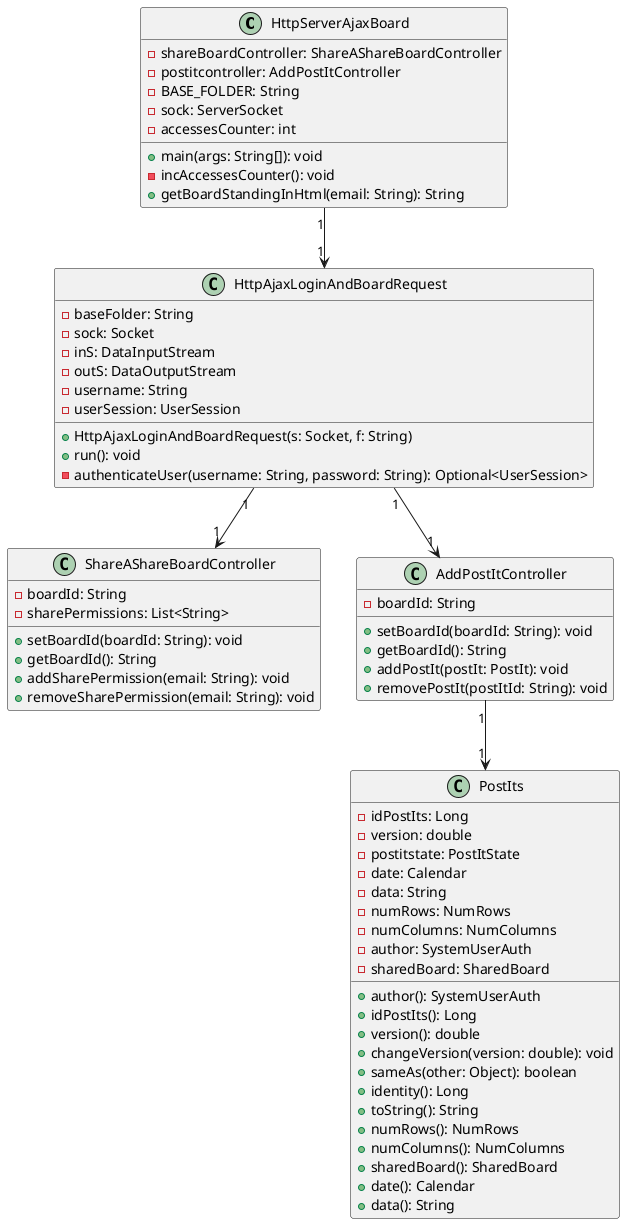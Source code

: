 @startuml
class HttpServerAjaxBoard {
  - shareBoardController: ShareAShareBoardController
  - postitcontroller: AddPostItController
  - BASE_FOLDER: String
  - sock: ServerSocket
  - accessesCounter: int

  + main(args: String[]): void
  - incAccessesCounter(): void
  + getBoardStandingInHtml(email: String): String
}

class ShareAShareBoardController {
  - boardId: String
  - sharePermissions: List<String>

  + setBoardId(boardId: String): void
  + getBoardId(): String
  + addSharePermission(email: String): void
  + removeSharePermission(email: String): void
}

class AddPostItController {
  - boardId: String

  + setBoardId(boardId: String): void
  + getBoardId(): String
  + addPostIt(postIt: PostIt): void
  + removePostIt(postItId: String): void
}
class HttpAjaxLoginAndBoardRequest {
  - baseFolder: String
  - sock: Socket
  - inS: DataInputStream
  - outS: DataOutputStream
  - username: String
  - userSession: UserSession

  + HttpAjaxLoginAndBoardRequest(s: Socket, f: String)
  + run(): void
  - authenticateUser(username: String, password: String): Optional<UserSession>
}



class PostIts {
  - idPostIts: Long
  - version: double
  - postitstate: PostItState
  - date: Calendar
  - data: String
  - numRows: NumRows
  - numColumns: NumColumns
  - author: SystemUserAuth
  - sharedBoard: SharedBoard

  + author(): SystemUserAuth
  + idPostIts(): Long
  + version(): double
  + changeVersion(version: double): void
  + sameAs(other: Object): boolean
  + identity(): Long
  + toString(): String
  + numRows(): NumRows
  + numColumns(): NumColumns
  + sharedBoard(): SharedBoard
  + date(): Calendar
  + data(): String
}
HttpServerAjaxBoard "1" --> "1" HttpAjaxLoginAndBoardRequest
HttpAjaxLoginAndBoardRequest "1" --> "1" ShareAShareBoardController
HttpAjaxLoginAndBoardRequest "1" --> "1" AddPostItController
AddPostItController "1" --> "1" PostIts

@enduml